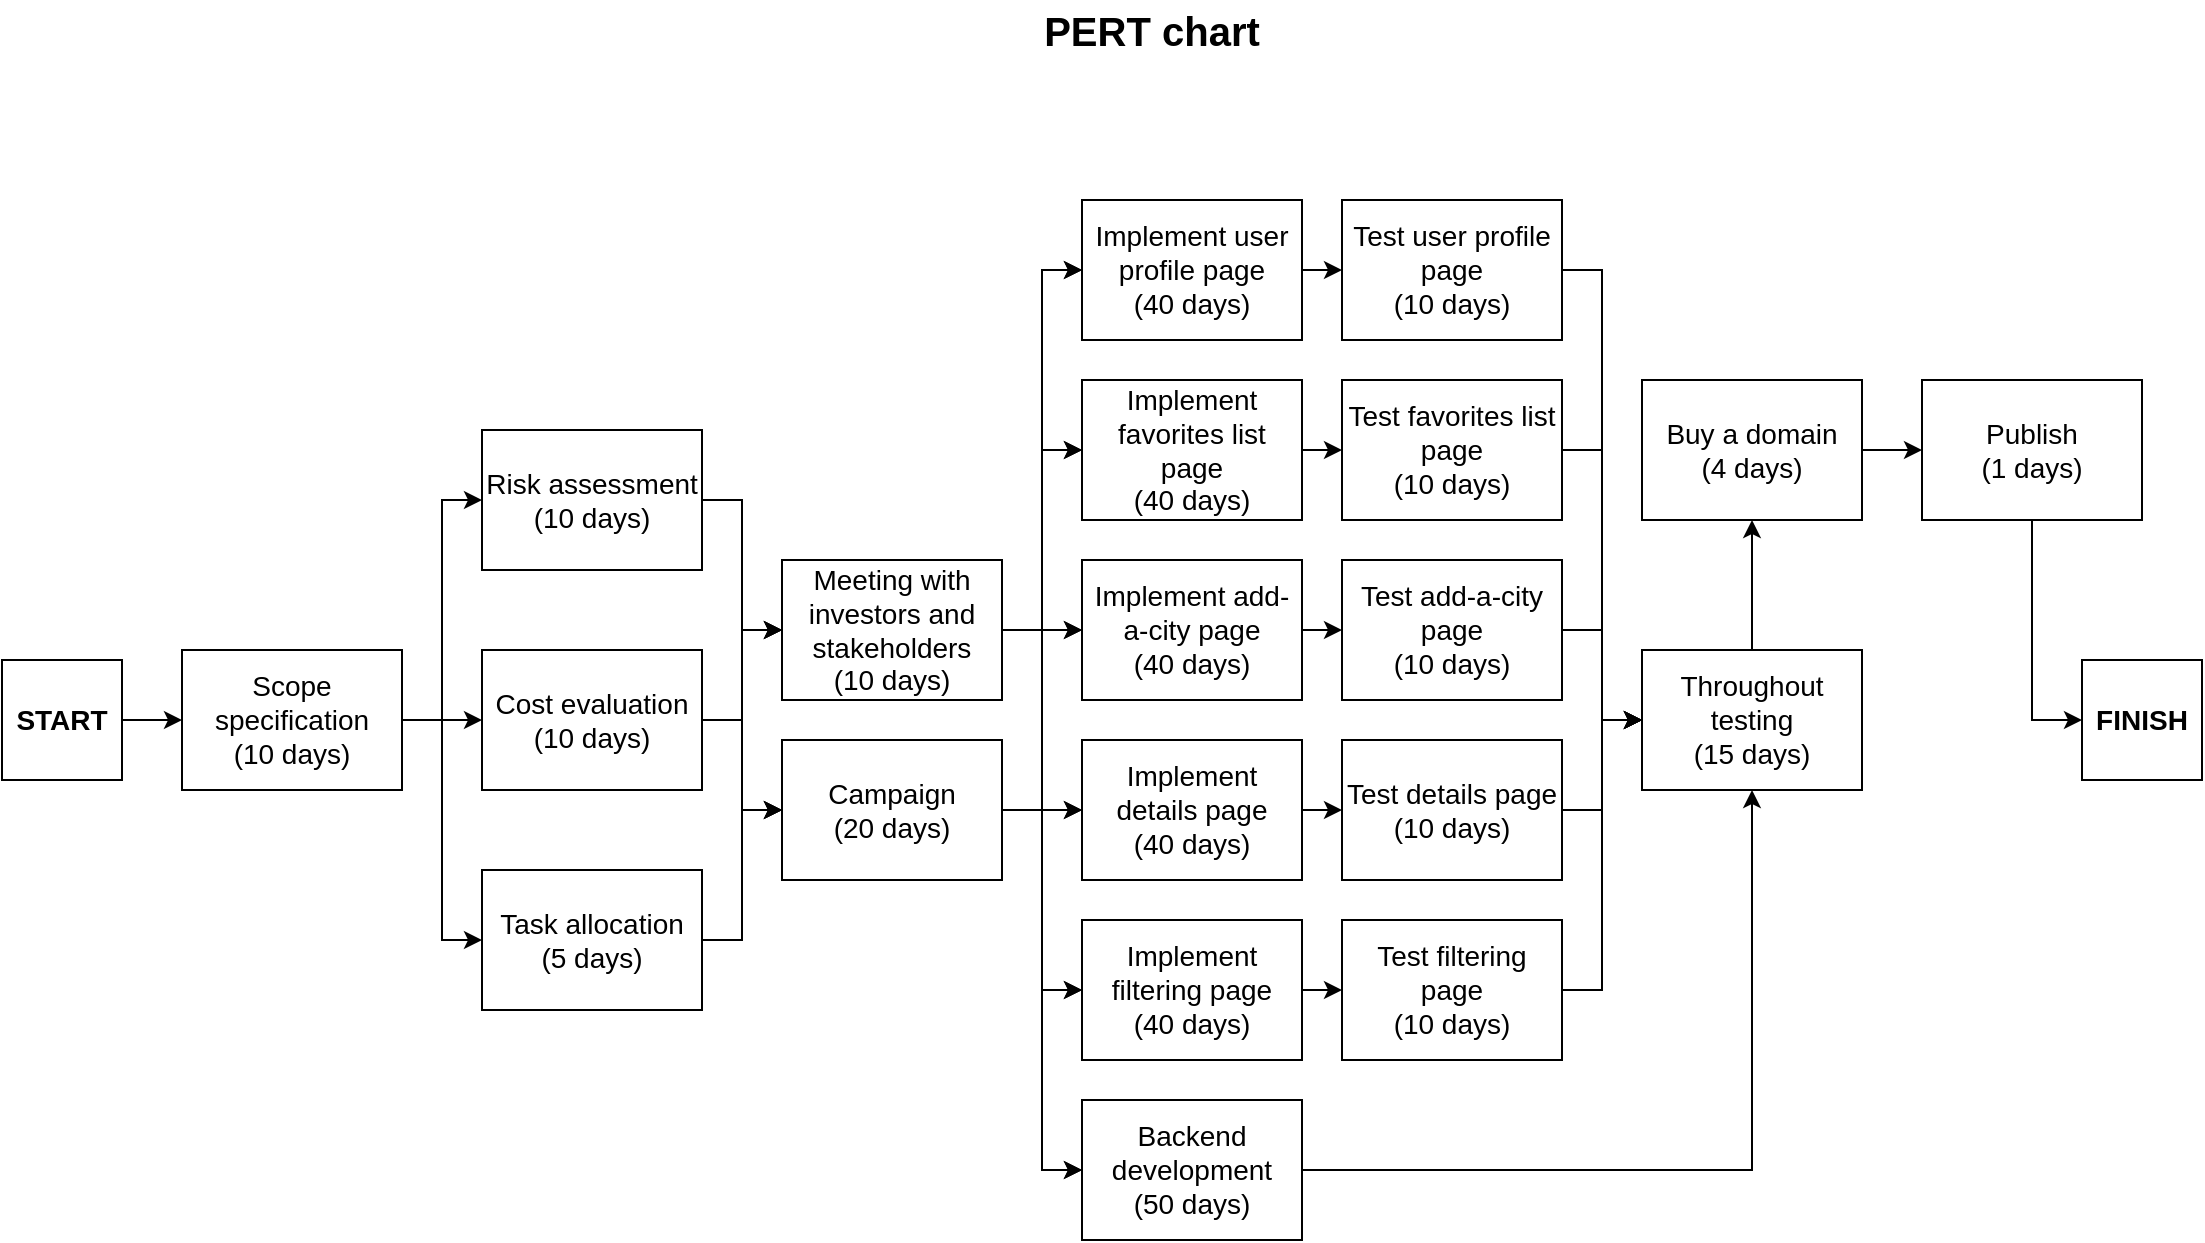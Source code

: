 <mxfile version="20.5.0"><diagram id="hm_VySJbRd0mmqPdbfTT" name="Page-1"><mxGraphModel dx="1426" dy="1188" grid="1" gridSize="10" guides="1" tooltips="1" connect="1" arrows="1" fold="1" page="1" pageScale="1" pageWidth="1100" pageHeight="850" math="0" shadow="0"><root><mxCell id="0"/><mxCell id="1" parent="0"/><mxCell id="MbX1QBr65Tm4Qie_0y2B-8" style="edgeStyle=orthogonalEdgeStyle;rounded=0;orthogonalLoop=1;jettySize=auto;html=1;exitX=1;exitY=0.5;exitDx=0;exitDy=0;entryX=0;entryY=0.5;entryDx=0;entryDy=0;fontSize=14;" edge="1" parent="1" source="MbX1QBr65Tm4Qie_0y2B-2" target="MbX1QBr65Tm4Qie_0y2B-4"><mxGeometry relative="1" as="geometry"/></mxCell><mxCell id="MbX1QBr65Tm4Qie_0y2B-2" value="&lt;b&gt;&lt;font style=&quot;font-size: 14px;&quot;&gt;START&lt;/font&gt;&lt;/b&gt;" style="rounded=0;whiteSpace=wrap;html=1;" vertex="1" parent="1"><mxGeometry y="440" width="60" height="60" as="geometry"/></mxCell><mxCell id="MbX1QBr65Tm4Qie_0y2B-3" value="&lt;b&gt;&lt;font style=&quot;font-size: 14px;&quot;&gt;FINISH&lt;/font&gt;&lt;/b&gt;" style="rounded=0;whiteSpace=wrap;html=1;" vertex="1" parent="1"><mxGeometry x="1040" y="440" width="60" height="60" as="geometry"/></mxCell><mxCell id="MbX1QBr65Tm4Qie_0y2B-9" style="edgeStyle=orthogonalEdgeStyle;rounded=0;orthogonalLoop=1;jettySize=auto;html=1;exitX=1;exitY=0.5;exitDx=0;exitDy=0;entryX=0;entryY=0.5;entryDx=0;entryDy=0;fontSize=14;" edge="1" parent="1" source="MbX1QBr65Tm4Qie_0y2B-4" target="MbX1QBr65Tm4Qie_0y2B-5"><mxGeometry relative="1" as="geometry"/></mxCell><mxCell id="MbX1QBr65Tm4Qie_0y2B-10" style="edgeStyle=orthogonalEdgeStyle;rounded=0;orthogonalLoop=1;jettySize=auto;html=1;exitX=1;exitY=0.5;exitDx=0;exitDy=0;entryX=0;entryY=0.5;entryDx=0;entryDy=0;fontSize=14;" edge="1" parent="1" source="MbX1QBr65Tm4Qie_0y2B-4" target="MbX1QBr65Tm4Qie_0y2B-6"><mxGeometry relative="1" as="geometry"/></mxCell><mxCell id="MbX1QBr65Tm4Qie_0y2B-11" style="edgeStyle=orthogonalEdgeStyle;rounded=0;orthogonalLoop=1;jettySize=auto;html=1;exitX=1;exitY=0.5;exitDx=0;exitDy=0;entryX=0;entryY=0.5;entryDx=0;entryDy=0;fontSize=14;" edge="1" parent="1" source="MbX1QBr65Tm4Qie_0y2B-4" target="MbX1QBr65Tm4Qie_0y2B-7"><mxGeometry relative="1" as="geometry"/></mxCell><mxCell id="MbX1QBr65Tm4Qie_0y2B-4" value="&lt;span style=&quot;font-size: 14px;&quot;&gt;Scope specification&lt;br&gt;(10 days)&lt;br&gt;&lt;/span&gt;" style="rounded=0;whiteSpace=wrap;html=1;" vertex="1" parent="1"><mxGeometry x="90" y="435" width="110" height="70" as="geometry"/></mxCell><mxCell id="MbX1QBr65Tm4Qie_0y2B-13" style="edgeStyle=orthogonalEdgeStyle;rounded=0;orthogonalLoop=1;jettySize=auto;html=1;exitX=1;exitY=0.5;exitDx=0;exitDy=0;entryX=0;entryY=0.5;entryDx=0;entryDy=0;fontSize=14;" edge="1" parent="1" source="MbX1QBr65Tm4Qie_0y2B-5" target="MbX1QBr65Tm4Qie_0y2B-12"><mxGeometry relative="1" as="geometry"/></mxCell><mxCell id="MbX1QBr65Tm4Qie_0y2B-18" style="edgeStyle=orthogonalEdgeStyle;rounded=0;orthogonalLoop=1;jettySize=auto;html=1;exitX=1;exitY=0.5;exitDx=0;exitDy=0;entryX=0;entryY=0.5;entryDx=0;entryDy=0;fontSize=14;" edge="1" parent="1" source="MbX1QBr65Tm4Qie_0y2B-5" target="MbX1QBr65Tm4Qie_0y2B-16"><mxGeometry relative="1" as="geometry"/></mxCell><mxCell id="MbX1QBr65Tm4Qie_0y2B-5" value="&lt;span style=&quot;font-size: 14px;&quot;&gt;Risk assessment&lt;br&gt;(10 days)&lt;br&gt;&lt;/span&gt;" style="rounded=0;whiteSpace=wrap;html=1;" vertex="1" parent="1"><mxGeometry x="240" y="325" width="110" height="70" as="geometry"/></mxCell><mxCell id="MbX1QBr65Tm4Qie_0y2B-14" style="edgeStyle=orthogonalEdgeStyle;rounded=0;orthogonalLoop=1;jettySize=auto;html=1;exitX=1;exitY=0.5;exitDx=0;exitDy=0;entryX=0;entryY=0.5;entryDx=0;entryDy=0;fontSize=14;" edge="1" parent="1" source="MbX1QBr65Tm4Qie_0y2B-6" target="MbX1QBr65Tm4Qie_0y2B-12"><mxGeometry relative="1" as="geometry"/></mxCell><mxCell id="MbX1QBr65Tm4Qie_0y2B-20" style="edgeStyle=orthogonalEdgeStyle;rounded=0;orthogonalLoop=1;jettySize=auto;html=1;exitX=1;exitY=0.5;exitDx=0;exitDy=0;entryX=0;entryY=0.5;entryDx=0;entryDy=0;fontSize=14;" edge="1" parent="1" source="MbX1QBr65Tm4Qie_0y2B-6" target="MbX1QBr65Tm4Qie_0y2B-16"><mxGeometry relative="1" as="geometry"/></mxCell><mxCell id="MbX1QBr65Tm4Qie_0y2B-6" value="&lt;span style=&quot;font-size: 14px;&quot;&gt;Cost evaluation&lt;br&gt;(10 days)&lt;br&gt;&lt;/span&gt;" style="rounded=0;whiteSpace=wrap;html=1;" vertex="1" parent="1"><mxGeometry x="240" y="435" width="110" height="70" as="geometry"/></mxCell><mxCell id="MbX1QBr65Tm4Qie_0y2B-15" style="edgeStyle=orthogonalEdgeStyle;rounded=0;orthogonalLoop=1;jettySize=auto;html=1;exitX=1;exitY=0.5;exitDx=0;exitDy=0;entryX=0;entryY=0.5;entryDx=0;entryDy=0;fontSize=14;" edge="1" parent="1" source="MbX1QBr65Tm4Qie_0y2B-7" target="MbX1QBr65Tm4Qie_0y2B-12"><mxGeometry relative="1" as="geometry"/></mxCell><mxCell id="MbX1QBr65Tm4Qie_0y2B-22" style="edgeStyle=orthogonalEdgeStyle;rounded=0;orthogonalLoop=1;jettySize=auto;html=1;exitX=1;exitY=0.5;exitDx=0;exitDy=0;entryX=0;entryY=0.5;entryDx=0;entryDy=0;fontSize=14;" edge="1" parent="1" source="MbX1QBr65Tm4Qie_0y2B-7" target="MbX1QBr65Tm4Qie_0y2B-16"><mxGeometry relative="1" as="geometry"/></mxCell><mxCell id="MbX1QBr65Tm4Qie_0y2B-7" value="&lt;span style=&quot;font-size: 14px;&quot;&gt;Task allocation&lt;br&gt;(5 days)&lt;br&gt;&lt;/span&gt;" style="rounded=0;whiteSpace=wrap;html=1;" vertex="1" parent="1"><mxGeometry x="240" y="545" width="110" height="70" as="geometry"/></mxCell><mxCell id="MbX1QBr65Tm4Qie_0y2B-29" style="edgeStyle=orthogonalEdgeStyle;rounded=0;orthogonalLoop=1;jettySize=auto;html=1;exitX=1;exitY=0.5;exitDx=0;exitDy=0;entryX=0;entryY=0.5;entryDx=0;entryDy=0;fontSize=14;" edge="1" parent="1" source="MbX1QBr65Tm4Qie_0y2B-12" target="MbX1QBr65Tm4Qie_0y2B-23"><mxGeometry relative="1" as="geometry"/></mxCell><mxCell id="MbX1QBr65Tm4Qie_0y2B-30" style="edgeStyle=orthogonalEdgeStyle;rounded=0;orthogonalLoop=1;jettySize=auto;html=1;exitX=1;exitY=0.5;exitDx=0;exitDy=0;entryX=0;entryY=0.5;entryDx=0;entryDy=0;fontSize=14;" edge="1" parent="1" source="MbX1QBr65Tm4Qie_0y2B-12" target="MbX1QBr65Tm4Qie_0y2B-24"><mxGeometry relative="1" as="geometry"/></mxCell><mxCell id="MbX1QBr65Tm4Qie_0y2B-31" style="edgeStyle=orthogonalEdgeStyle;rounded=0;orthogonalLoop=1;jettySize=auto;html=1;exitX=1;exitY=0.5;exitDx=0;exitDy=0;entryX=0;entryY=0.5;entryDx=0;entryDy=0;fontSize=14;" edge="1" parent="1" source="MbX1QBr65Tm4Qie_0y2B-12" target="MbX1QBr65Tm4Qie_0y2B-25"><mxGeometry relative="1" as="geometry"/></mxCell><mxCell id="MbX1QBr65Tm4Qie_0y2B-32" style="edgeStyle=orthogonalEdgeStyle;rounded=0;orthogonalLoop=1;jettySize=auto;html=1;exitX=1;exitY=0.5;exitDx=0;exitDy=0;entryX=0;entryY=0.5;entryDx=0;entryDy=0;fontSize=14;" edge="1" parent="1" source="MbX1QBr65Tm4Qie_0y2B-12" target="MbX1QBr65Tm4Qie_0y2B-26"><mxGeometry relative="1" as="geometry"/></mxCell><mxCell id="MbX1QBr65Tm4Qie_0y2B-33" style="edgeStyle=orthogonalEdgeStyle;rounded=0;orthogonalLoop=1;jettySize=auto;html=1;exitX=1;exitY=0.5;exitDx=0;exitDy=0;entryX=0;entryY=0.5;entryDx=0;entryDy=0;fontSize=14;" edge="1" parent="1" source="MbX1QBr65Tm4Qie_0y2B-12" target="MbX1QBr65Tm4Qie_0y2B-27"><mxGeometry relative="1" as="geometry"/></mxCell><mxCell id="MbX1QBr65Tm4Qie_0y2B-34" style="edgeStyle=orthogonalEdgeStyle;rounded=0;orthogonalLoop=1;jettySize=auto;html=1;exitX=1;exitY=0.5;exitDx=0;exitDy=0;entryX=0;entryY=0.5;entryDx=0;entryDy=0;fontSize=14;" edge="1" parent="1" source="MbX1QBr65Tm4Qie_0y2B-12" target="MbX1QBr65Tm4Qie_0y2B-28"><mxGeometry relative="1" as="geometry"/></mxCell><mxCell id="MbX1QBr65Tm4Qie_0y2B-12" value="&lt;span style=&quot;font-size: 14px;&quot;&gt;Meeting with investors and stakeholders&lt;br&gt;(10 days)&lt;br&gt;&lt;/span&gt;" style="rounded=0;whiteSpace=wrap;html=1;" vertex="1" parent="1"><mxGeometry x="390" y="390" width="110" height="70" as="geometry"/></mxCell><mxCell id="MbX1QBr65Tm4Qie_0y2B-35" style="edgeStyle=orthogonalEdgeStyle;rounded=0;orthogonalLoop=1;jettySize=auto;html=1;exitX=1;exitY=0.5;exitDx=0;exitDy=0;entryX=0;entryY=0.5;entryDx=0;entryDy=0;fontSize=14;" edge="1" parent="1" source="MbX1QBr65Tm4Qie_0y2B-16" target="MbX1QBr65Tm4Qie_0y2B-23"><mxGeometry relative="1" as="geometry"/></mxCell><mxCell id="MbX1QBr65Tm4Qie_0y2B-36" style="edgeStyle=orthogonalEdgeStyle;rounded=0;orthogonalLoop=1;jettySize=auto;html=1;exitX=1;exitY=0.5;exitDx=0;exitDy=0;entryX=0;entryY=0.5;entryDx=0;entryDy=0;fontSize=14;" edge="1" parent="1" source="MbX1QBr65Tm4Qie_0y2B-16" target="MbX1QBr65Tm4Qie_0y2B-24"><mxGeometry relative="1" as="geometry"/></mxCell><mxCell id="MbX1QBr65Tm4Qie_0y2B-37" style="edgeStyle=orthogonalEdgeStyle;rounded=0;orthogonalLoop=1;jettySize=auto;html=1;exitX=1;exitY=0.5;exitDx=0;exitDy=0;entryX=0;entryY=0.5;entryDx=0;entryDy=0;fontSize=14;" edge="1" parent="1" source="MbX1QBr65Tm4Qie_0y2B-16" target="MbX1QBr65Tm4Qie_0y2B-25"><mxGeometry relative="1" as="geometry"/></mxCell><mxCell id="MbX1QBr65Tm4Qie_0y2B-38" style="edgeStyle=orthogonalEdgeStyle;rounded=0;orthogonalLoop=1;jettySize=auto;html=1;exitX=1;exitY=0.5;exitDx=0;exitDy=0;entryX=0;entryY=0.5;entryDx=0;entryDy=0;fontSize=14;" edge="1" parent="1" source="MbX1QBr65Tm4Qie_0y2B-16" target="MbX1QBr65Tm4Qie_0y2B-26"><mxGeometry relative="1" as="geometry"/></mxCell><mxCell id="MbX1QBr65Tm4Qie_0y2B-39" style="edgeStyle=orthogonalEdgeStyle;rounded=0;orthogonalLoop=1;jettySize=auto;html=1;exitX=1;exitY=0.5;exitDx=0;exitDy=0;entryX=0;entryY=0.5;entryDx=0;entryDy=0;fontSize=14;" edge="1" parent="1" source="MbX1QBr65Tm4Qie_0y2B-16" target="MbX1QBr65Tm4Qie_0y2B-27"><mxGeometry relative="1" as="geometry"/></mxCell><mxCell id="MbX1QBr65Tm4Qie_0y2B-40" style="edgeStyle=orthogonalEdgeStyle;rounded=0;orthogonalLoop=1;jettySize=auto;html=1;exitX=1;exitY=0.5;exitDx=0;exitDy=0;entryX=0;entryY=0.5;entryDx=0;entryDy=0;fontSize=14;" edge="1" parent="1" source="MbX1QBr65Tm4Qie_0y2B-16" target="MbX1QBr65Tm4Qie_0y2B-28"><mxGeometry relative="1" as="geometry"/></mxCell><mxCell id="MbX1QBr65Tm4Qie_0y2B-16" value="&lt;span style=&quot;font-size: 14px;&quot;&gt;Campaign&lt;br&gt;(20 days)&lt;br&gt;&lt;/span&gt;" style="rounded=0;whiteSpace=wrap;html=1;" vertex="1" parent="1"><mxGeometry x="390" y="480" width="110" height="70" as="geometry"/></mxCell><mxCell id="MbX1QBr65Tm4Qie_0y2B-48" style="edgeStyle=orthogonalEdgeStyle;rounded=0;orthogonalLoop=1;jettySize=auto;html=1;exitX=1;exitY=0.5;exitDx=0;exitDy=0;entryX=0;entryY=0.5;entryDx=0;entryDy=0;fontSize=14;" edge="1" parent="1" source="MbX1QBr65Tm4Qie_0y2B-23" target="MbX1QBr65Tm4Qie_0y2B-41"><mxGeometry relative="1" as="geometry"/></mxCell><mxCell id="MbX1QBr65Tm4Qie_0y2B-23" value="&lt;span style=&quot;font-size: 14px;&quot;&gt;Implement user profile page&lt;/span&gt;&lt;br&gt;&lt;span style=&quot;font-size: 14px;&quot;&gt;(40 days)&lt;/span&gt;" style="rounded=0;whiteSpace=wrap;html=1;" vertex="1" parent="1"><mxGeometry x="540" y="210" width="110" height="70" as="geometry"/></mxCell><mxCell id="MbX1QBr65Tm4Qie_0y2B-49" style="edgeStyle=orthogonalEdgeStyle;rounded=0;orthogonalLoop=1;jettySize=auto;html=1;exitX=1;exitY=0.5;exitDx=0;exitDy=0;entryX=0;entryY=0.5;entryDx=0;entryDy=0;fontSize=14;" edge="1" parent="1" source="MbX1QBr65Tm4Qie_0y2B-24" target="MbX1QBr65Tm4Qie_0y2B-43"><mxGeometry relative="1" as="geometry"/></mxCell><mxCell id="MbX1QBr65Tm4Qie_0y2B-24" value="&lt;span style=&quot;font-size: 14px;&quot;&gt;Implement favorites list page&lt;br&gt;(&lt;/span&gt;&lt;span style=&quot;font-size: 14px;&quot;&gt;40&lt;/span&gt;&lt;span style=&quot;font-size: 14px;&quot;&gt;&amp;nbsp;days)&lt;/span&gt;" style="rounded=0;whiteSpace=wrap;html=1;" vertex="1" parent="1"><mxGeometry x="540" y="300" width="110" height="70" as="geometry"/></mxCell><mxCell id="MbX1QBr65Tm4Qie_0y2B-50" style="edgeStyle=orthogonalEdgeStyle;rounded=0;orthogonalLoop=1;jettySize=auto;html=1;exitX=1;exitY=0.5;exitDx=0;exitDy=0;entryX=0;entryY=0.5;entryDx=0;entryDy=0;fontSize=14;" edge="1" parent="1" source="MbX1QBr65Tm4Qie_0y2B-25" target="MbX1QBr65Tm4Qie_0y2B-44"><mxGeometry relative="1" as="geometry"/></mxCell><mxCell id="MbX1QBr65Tm4Qie_0y2B-25" value="&lt;span style=&quot;font-size: 14px;&quot;&gt;Implement add-a-city page&lt;br&gt;(&lt;/span&gt;&lt;span style=&quot;font-size: 14px;&quot;&gt;40&lt;/span&gt;&lt;span style=&quot;font-size: 14px;&quot;&gt;&amp;nbsp;days)&lt;/span&gt;" style="rounded=0;whiteSpace=wrap;html=1;" vertex="1" parent="1"><mxGeometry x="540" y="390" width="110" height="70" as="geometry"/></mxCell><mxCell id="MbX1QBr65Tm4Qie_0y2B-51" style="edgeStyle=orthogonalEdgeStyle;rounded=0;orthogonalLoop=1;jettySize=auto;html=1;exitX=1;exitY=0.5;exitDx=0;exitDy=0;entryX=0;entryY=0.5;entryDx=0;entryDy=0;fontSize=14;" edge="1" parent="1" source="MbX1QBr65Tm4Qie_0y2B-26" target="MbX1QBr65Tm4Qie_0y2B-45"><mxGeometry relative="1" as="geometry"/></mxCell><mxCell id="MbX1QBr65Tm4Qie_0y2B-26" value="&lt;span style=&quot;font-size: 14px;&quot;&gt;Implement details page&lt;br&gt;(&lt;/span&gt;&lt;span style=&quot;font-size: 14px;&quot;&gt;40&lt;/span&gt;&lt;span style=&quot;font-size: 14px;&quot;&gt;&amp;nbsp;days)&lt;/span&gt;" style="rounded=0;whiteSpace=wrap;html=1;" vertex="1" parent="1"><mxGeometry x="540" y="480" width="110" height="70" as="geometry"/></mxCell><mxCell id="MbX1QBr65Tm4Qie_0y2B-52" style="edgeStyle=orthogonalEdgeStyle;rounded=0;orthogonalLoop=1;jettySize=auto;html=1;exitX=1;exitY=0.5;exitDx=0;exitDy=0;entryX=0;entryY=0.5;entryDx=0;entryDy=0;fontSize=14;" edge="1" parent="1" source="MbX1QBr65Tm4Qie_0y2B-27" target="MbX1QBr65Tm4Qie_0y2B-46"><mxGeometry relative="1" as="geometry"/></mxCell><mxCell id="MbX1QBr65Tm4Qie_0y2B-27" value="&lt;span style=&quot;font-size: 14px;&quot;&gt;Implement filtering page&lt;br&gt;(&lt;/span&gt;&lt;span style=&quot;font-size: 14px;&quot;&gt;40&lt;/span&gt;&lt;span style=&quot;font-size: 14px;&quot;&gt;&amp;nbsp;days)&lt;/span&gt;" style="rounded=0;whiteSpace=wrap;html=1;" vertex="1" parent="1"><mxGeometry x="540" y="570" width="110" height="70" as="geometry"/></mxCell><mxCell id="MbX1QBr65Tm4Qie_0y2B-59" style="edgeStyle=orthogonalEdgeStyle;rounded=0;orthogonalLoop=1;jettySize=auto;html=1;exitX=1;exitY=0.5;exitDx=0;exitDy=0;entryX=0.5;entryY=1;entryDx=0;entryDy=0;fontSize=14;" edge="1" parent="1" source="MbX1QBr65Tm4Qie_0y2B-28" target="MbX1QBr65Tm4Qie_0y2B-53"><mxGeometry relative="1" as="geometry"/></mxCell><mxCell id="MbX1QBr65Tm4Qie_0y2B-28" value="&lt;span style=&quot;font-size: 14px;&quot;&gt;Backend development&lt;br&gt;(50 days)&lt;/span&gt;" style="rounded=0;whiteSpace=wrap;html=1;" vertex="1" parent="1"><mxGeometry x="540" y="660" width="110" height="70" as="geometry"/></mxCell><mxCell id="MbX1QBr65Tm4Qie_0y2B-54" style="edgeStyle=orthogonalEdgeStyle;rounded=0;orthogonalLoop=1;jettySize=auto;html=1;exitX=1;exitY=0.5;exitDx=0;exitDy=0;entryX=0;entryY=0.5;entryDx=0;entryDy=0;fontSize=14;" edge="1" parent="1" source="MbX1QBr65Tm4Qie_0y2B-41" target="MbX1QBr65Tm4Qie_0y2B-53"><mxGeometry relative="1" as="geometry"/></mxCell><mxCell id="MbX1QBr65Tm4Qie_0y2B-41" value="&lt;span style=&quot;font-size: 14px;&quot;&gt;Test user profile page&lt;/span&gt;&lt;br&gt;&lt;span style=&quot;font-size: 14px;&quot;&gt;(10 days)&lt;/span&gt;" style="rounded=0;whiteSpace=wrap;html=1;" vertex="1" parent="1"><mxGeometry x="670" y="210" width="110" height="70" as="geometry"/></mxCell><mxCell id="MbX1QBr65Tm4Qie_0y2B-55" style="edgeStyle=orthogonalEdgeStyle;rounded=0;orthogonalLoop=1;jettySize=auto;html=1;exitX=1;exitY=0.5;exitDx=0;exitDy=0;entryX=0;entryY=0.5;entryDx=0;entryDy=0;fontSize=14;" edge="1" parent="1" source="MbX1QBr65Tm4Qie_0y2B-43" target="MbX1QBr65Tm4Qie_0y2B-53"><mxGeometry relative="1" as="geometry"/></mxCell><mxCell id="MbX1QBr65Tm4Qie_0y2B-43" value="&lt;span style=&quot;font-size: 14px;&quot;&gt;Test favorites list page&lt;br&gt;(10 days)&lt;/span&gt;" style="rounded=0;whiteSpace=wrap;html=1;" vertex="1" parent="1"><mxGeometry x="670" y="300" width="110" height="70" as="geometry"/></mxCell><mxCell id="MbX1QBr65Tm4Qie_0y2B-56" style="edgeStyle=orthogonalEdgeStyle;rounded=0;orthogonalLoop=1;jettySize=auto;html=1;exitX=1;exitY=0.5;exitDx=0;exitDy=0;entryX=0;entryY=0.5;entryDx=0;entryDy=0;fontSize=14;" edge="1" parent="1" source="MbX1QBr65Tm4Qie_0y2B-44" target="MbX1QBr65Tm4Qie_0y2B-53"><mxGeometry relative="1" as="geometry"/></mxCell><mxCell id="MbX1QBr65Tm4Qie_0y2B-44" value="&lt;span style=&quot;font-size: 14px;&quot;&gt;Test add-a-city page&lt;br&gt;(10 days)&lt;/span&gt;" style="rounded=0;whiteSpace=wrap;html=1;" vertex="1" parent="1"><mxGeometry x="670" y="390" width="110" height="70" as="geometry"/></mxCell><mxCell id="MbX1QBr65Tm4Qie_0y2B-57" style="edgeStyle=orthogonalEdgeStyle;rounded=0;orthogonalLoop=1;jettySize=auto;html=1;exitX=1;exitY=0.5;exitDx=0;exitDy=0;entryX=0;entryY=0.5;entryDx=0;entryDy=0;fontSize=14;" edge="1" parent="1" source="MbX1QBr65Tm4Qie_0y2B-45" target="MbX1QBr65Tm4Qie_0y2B-53"><mxGeometry relative="1" as="geometry"/></mxCell><mxCell id="MbX1QBr65Tm4Qie_0y2B-45" value="&lt;span style=&quot;font-size: 14px;&quot;&gt;Test details page&lt;br&gt;(10 days)&lt;/span&gt;" style="rounded=0;whiteSpace=wrap;html=1;" vertex="1" parent="1"><mxGeometry x="670" y="480" width="110" height="70" as="geometry"/></mxCell><mxCell id="MbX1QBr65Tm4Qie_0y2B-58" style="edgeStyle=orthogonalEdgeStyle;rounded=0;orthogonalLoop=1;jettySize=auto;html=1;exitX=1;exitY=0.5;exitDx=0;exitDy=0;entryX=0;entryY=0.5;entryDx=0;entryDy=0;fontSize=14;" edge="1" parent="1" source="MbX1QBr65Tm4Qie_0y2B-46" target="MbX1QBr65Tm4Qie_0y2B-53"><mxGeometry relative="1" as="geometry"/></mxCell><mxCell id="MbX1QBr65Tm4Qie_0y2B-46" value="&lt;span style=&quot;font-size: 14px;&quot;&gt;Test filtering page&lt;br&gt;(10 days)&lt;/span&gt;" style="rounded=0;whiteSpace=wrap;html=1;" vertex="1" parent="1"><mxGeometry x="670" y="570" width="110" height="70" as="geometry"/></mxCell><mxCell id="MbX1QBr65Tm4Qie_0y2B-61" style="edgeStyle=orthogonalEdgeStyle;rounded=0;orthogonalLoop=1;jettySize=auto;html=1;exitX=0.5;exitY=0;exitDx=0;exitDy=0;entryX=0.5;entryY=1;entryDx=0;entryDy=0;fontSize=14;" edge="1" parent="1" source="MbX1QBr65Tm4Qie_0y2B-53" target="MbX1QBr65Tm4Qie_0y2B-60"><mxGeometry relative="1" as="geometry"/></mxCell><mxCell id="MbX1QBr65Tm4Qie_0y2B-53" value="&lt;span style=&quot;font-size: 14px;&quot;&gt;Throughout testing&lt;br&gt;(15 days)&lt;/span&gt;" style="rounded=0;whiteSpace=wrap;html=1;" vertex="1" parent="1"><mxGeometry x="820" y="435" width="110" height="70" as="geometry"/></mxCell><mxCell id="MbX1QBr65Tm4Qie_0y2B-63" style="edgeStyle=orthogonalEdgeStyle;rounded=0;orthogonalLoop=1;jettySize=auto;html=1;exitX=1;exitY=0.5;exitDx=0;exitDy=0;entryX=0;entryY=0.5;entryDx=0;entryDy=0;fontSize=14;" edge="1" parent="1" source="MbX1QBr65Tm4Qie_0y2B-60" target="MbX1QBr65Tm4Qie_0y2B-62"><mxGeometry relative="1" as="geometry"/></mxCell><mxCell id="MbX1QBr65Tm4Qie_0y2B-60" value="&lt;span style=&quot;font-size: 14px;&quot;&gt;Buy a domain&lt;br&gt;(4 days)&lt;/span&gt;" style="rounded=0;whiteSpace=wrap;html=1;" vertex="1" parent="1"><mxGeometry x="820" y="300" width="110" height="70" as="geometry"/></mxCell><mxCell id="MbX1QBr65Tm4Qie_0y2B-65" style="edgeStyle=orthogonalEdgeStyle;rounded=0;orthogonalLoop=1;jettySize=auto;html=1;exitX=0.5;exitY=1;exitDx=0;exitDy=0;entryX=0;entryY=0.5;entryDx=0;entryDy=0;fontSize=14;" edge="1" parent="1" source="MbX1QBr65Tm4Qie_0y2B-62" target="MbX1QBr65Tm4Qie_0y2B-3"><mxGeometry relative="1" as="geometry"/></mxCell><mxCell id="MbX1QBr65Tm4Qie_0y2B-62" value="&lt;span style=&quot;font-size: 14px;&quot;&gt;Publish&lt;br&gt;(1 days)&lt;/span&gt;" style="rounded=0;whiteSpace=wrap;html=1;" vertex="1" parent="1"><mxGeometry x="960" y="300" width="110" height="70" as="geometry"/></mxCell><mxCell id="MbX1QBr65Tm4Qie_0y2B-66" value="&lt;font style=&quot;font-size: 20px;&quot;&gt;&lt;b&gt;&lt;font style=&quot;font-size: 20px;&quot;&gt;PERT cha&lt;/font&gt;rt&lt;/b&gt;&lt;/font&gt;" style="text;html=1;strokeColor=none;fillColor=none;align=center;verticalAlign=middle;whiteSpace=wrap;rounded=0;fontSize=14;" vertex="1" parent="1"><mxGeometry x="480" y="110" width="190" height="30" as="geometry"/></mxCell></root></mxGraphModel></diagram></mxfile>